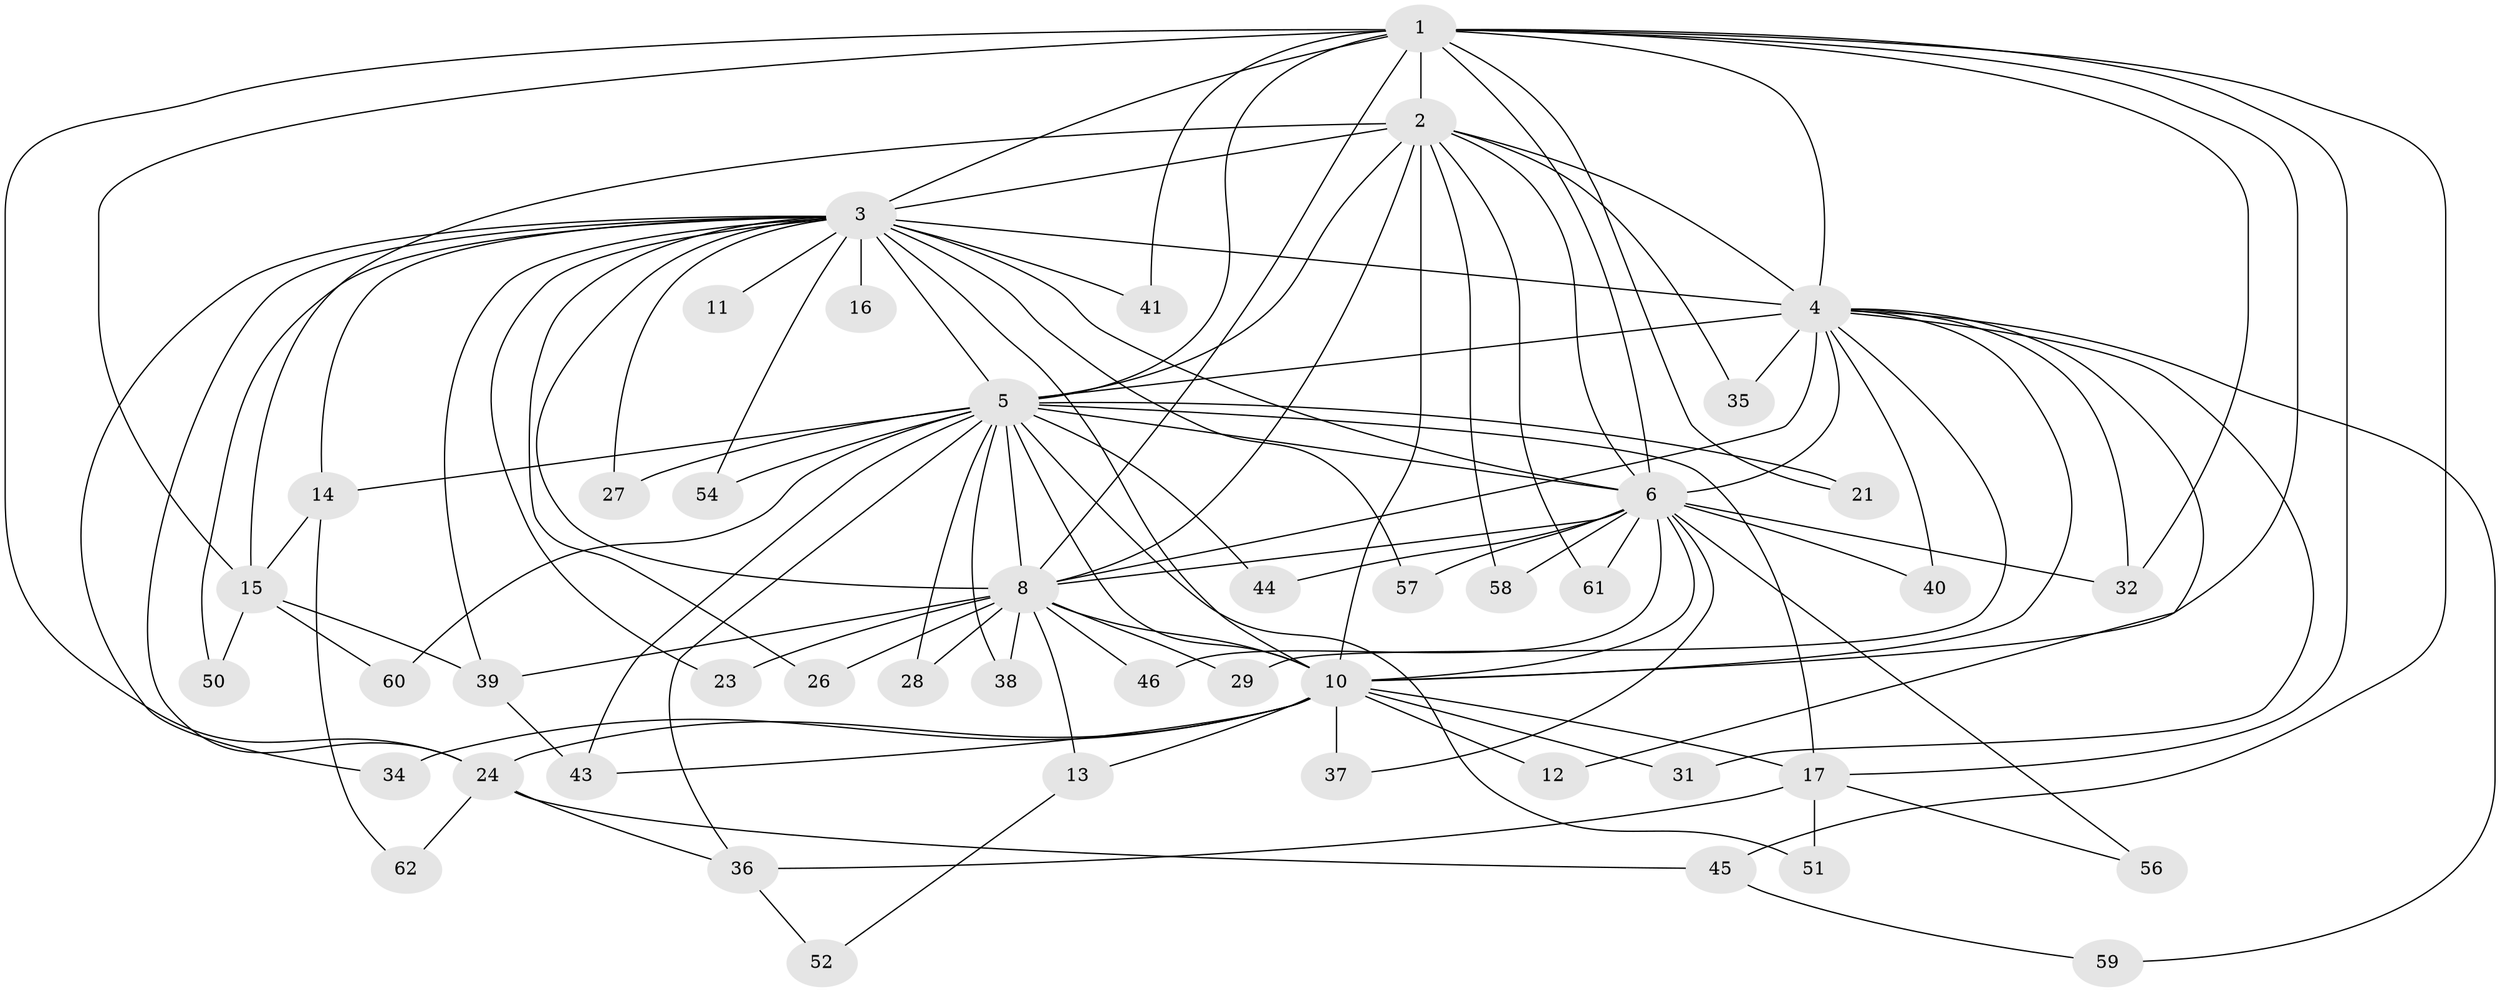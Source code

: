 // Generated by graph-tools (version 1.1) at 2025/51/02/27/25 19:51:47]
// undirected, 47 vertices, 111 edges
graph export_dot {
graph [start="1"]
  node [color=gray90,style=filled];
  1 [super="+48"];
  2 [super="+25"];
  3 [super="+7"];
  4 [super="+30"];
  5 [super="+18"];
  6 [super="+19"];
  8 [super="+9"];
  10 [super="+20"];
  11;
  12;
  13;
  14;
  15 [super="+22"];
  16;
  17 [super="+33"];
  21;
  23;
  24 [super="+49"];
  26;
  27;
  28;
  29;
  31;
  32 [super="+55"];
  34;
  35;
  36 [super="+53"];
  37;
  38;
  39 [super="+42"];
  40;
  41;
  43 [super="+47"];
  44;
  45;
  46;
  50;
  51;
  52;
  54;
  56;
  57;
  58;
  59;
  60;
  61;
  62;
  1 -- 2 [weight=3];
  1 -- 3 [weight=2];
  1 -- 4 [weight=2];
  1 -- 5;
  1 -- 6;
  1 -- 8 [weight=2];
  1 -- 10;
  1 -- 15;
  1 -- 17;
  1 -- 21;
  1 -- 32;
  1 -- 41;
  1 -- 45;
  1 -- 24;
  2 -- 3 [weight=2];
  2 -- 4;
  2 -- 5;
  2 -- 6;
  2 -- 8 [weight=2];
  2 -- 10 [weight=2];
  2 -- 15;
  2 -- 35;
  2 -- 58;
  2 -- 61;
  3 -- 4 [weight=2];
  3 -- 5 [weight=2];
  3 -- 6 [weight=2];
  3 -- 8 [weight=4];
  3 -- 10 [weight=2];
  3 -- 11 [weight=2];
  3 -- 14;
  3 -- 16 [weight=2];
  3 -- 24;
  3 -- 41;
  3 -- 50;
  3 -- 57;
  3 -- 23;
  3 -- 26;
  3 -- 27;
  3 -- 34;
  3 -- 39;
  3 -- 54;
  4 -- 5;
  4 -- 6;
  4 -- 8 [weight=2];
  4 -- 10;
  4 -- 12;
  4 -- 29;
  4 -- 31;
  4 -- 35;
  4 -- 40;
  4 -- 59;
  4 -- 32;
  5 -- 6 [weight=3];
  5 -- 8 [weight=2];
  5 -- 10;
  5 -- 14;
  5 -- 21;
  5 -- 27;
  5 -- 43;
  5 -- 51;
  5 -- 54;
  5 -- 60;
  5 -- 36;
  5 -- 38;
  5 -- 28;
  5 -- 44;
  5 -- 17;
  6 -- 8 [weight=2];
  6 -- 10;
  6 -- 32;
  6 -- 37;
  6 -- 40;
  6 -- 44;
  6 -- 46;
  6 -- 56;
  6 -- 57;
  6 -- 58;
  6 -- 61;
  8 -- 10 [weight=2];
  8 -- 23;
  8 -- 46;
  8 -- 38;
  8 -- 39;
  8 -- 13;
  8 -- 26;
  8 -- 28;
  8 -- 29;
  10 -- 12;
  10 -- 13;
  10 -- 17;
  10 -- 24;
  10 -- 31;
  10 -- 34;
  10 -- 37;
  10 -- 43;
  13 -- 52;
  14 -- 62;
  14 -- 15;
  15 -- 50;
  15 -- 60;
  15 -- 39;
  17 -- 51;
  17 -- 56;
  17 -- 36;
  24 -- 45;
  24 -- 62;
  24 -- 36;
  36 -- 52;
  39 -- 43;
  45 -- 59;
}
